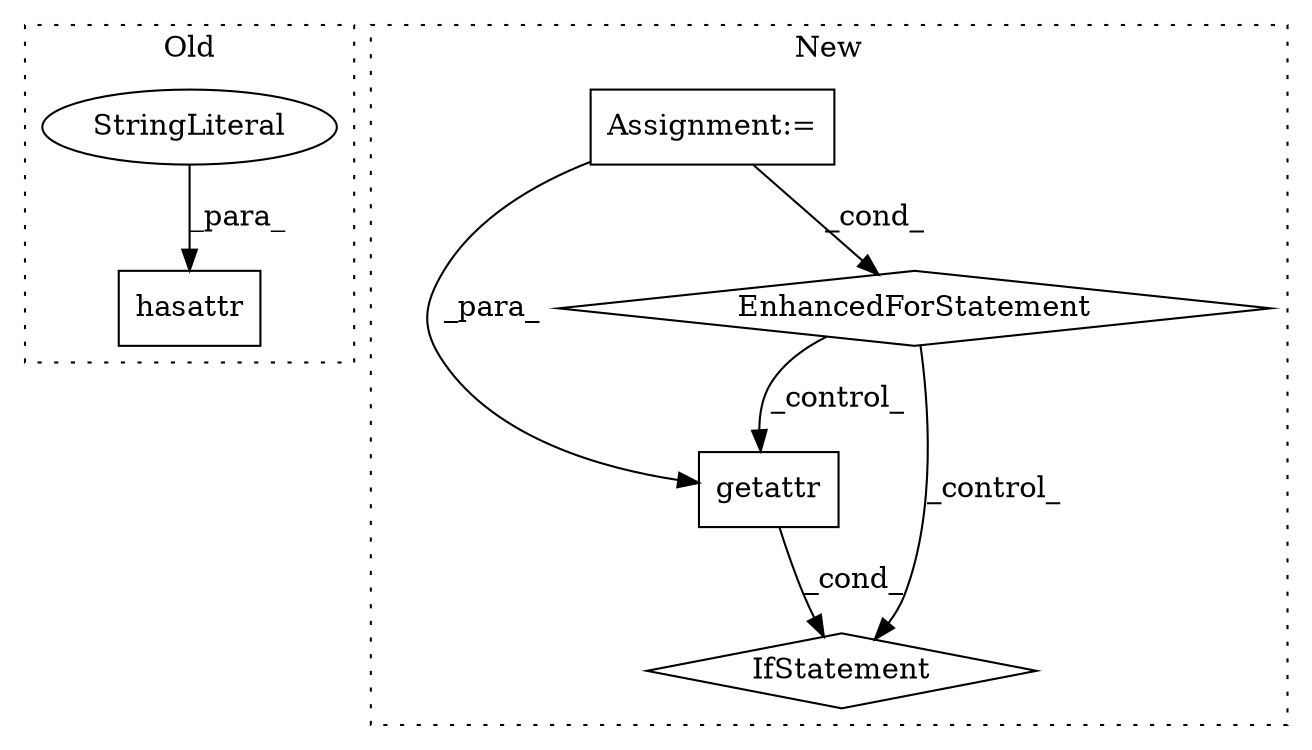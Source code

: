 digraph G {
subgraph cluster0 {
1 [label="hasattr" a="32" s="2564,2596" l="8,1" shape="box"];
3 [label="StringLiteral" a="45" s="2582" l="14" shape="ellipse"];
label = "Old";
style="dotted";
}
subgraph cluster1 {
2 [label="getattr" a="32" s="3230,3278" l="8,1" shape="box"];
4 [label="IfStatement" a="25" s="3296,3325" l="4,2" shape="diamond"];
5 [label="EnhancedForStatement" a="70" s="2934,3024" l="53,2" shape="diamond"];
6 [label="Assignment:=" a="7" s="2934,3024" l="53,2" shape="box"];
label = "New";
style="dotted";
}
2 -> 4 [label="_cond_"];
3 -> 1 [label="_para_"];
5 -> 4 [label="_control_"];
5 -> 2 [label="_control_"];
6 -> 5 [label="_cond_"];
6 -> 2 [label="_para_"];
}